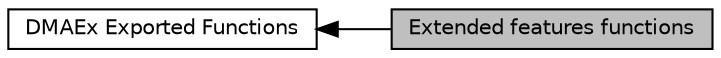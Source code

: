 digraph "Extended features functions"
{
  edge [fontname="Helvetica",fontsize="10",labelfontname="Helvetica",labelfontsize="10"];
  node [fontname="Helvetica",fontsize="10",shape=record];
  rankdir=LR;
  Node1 [label="DMAEx Exported Functions",height=0.2,width=0.4,color="black", fillcolor="white", style="filled",URL="$group___d_m_a_ex___exported___functions.html",tooltip="DMAEx Exported functions. "];
  Node0 [label="Extended features functions",height=0.2,width=0.4,color="black", fillcolor="grey75", style="filled", fontcolor="black"];
  Node1->Node0 [shape=plaintext, dir="back", style="solid"];
}
